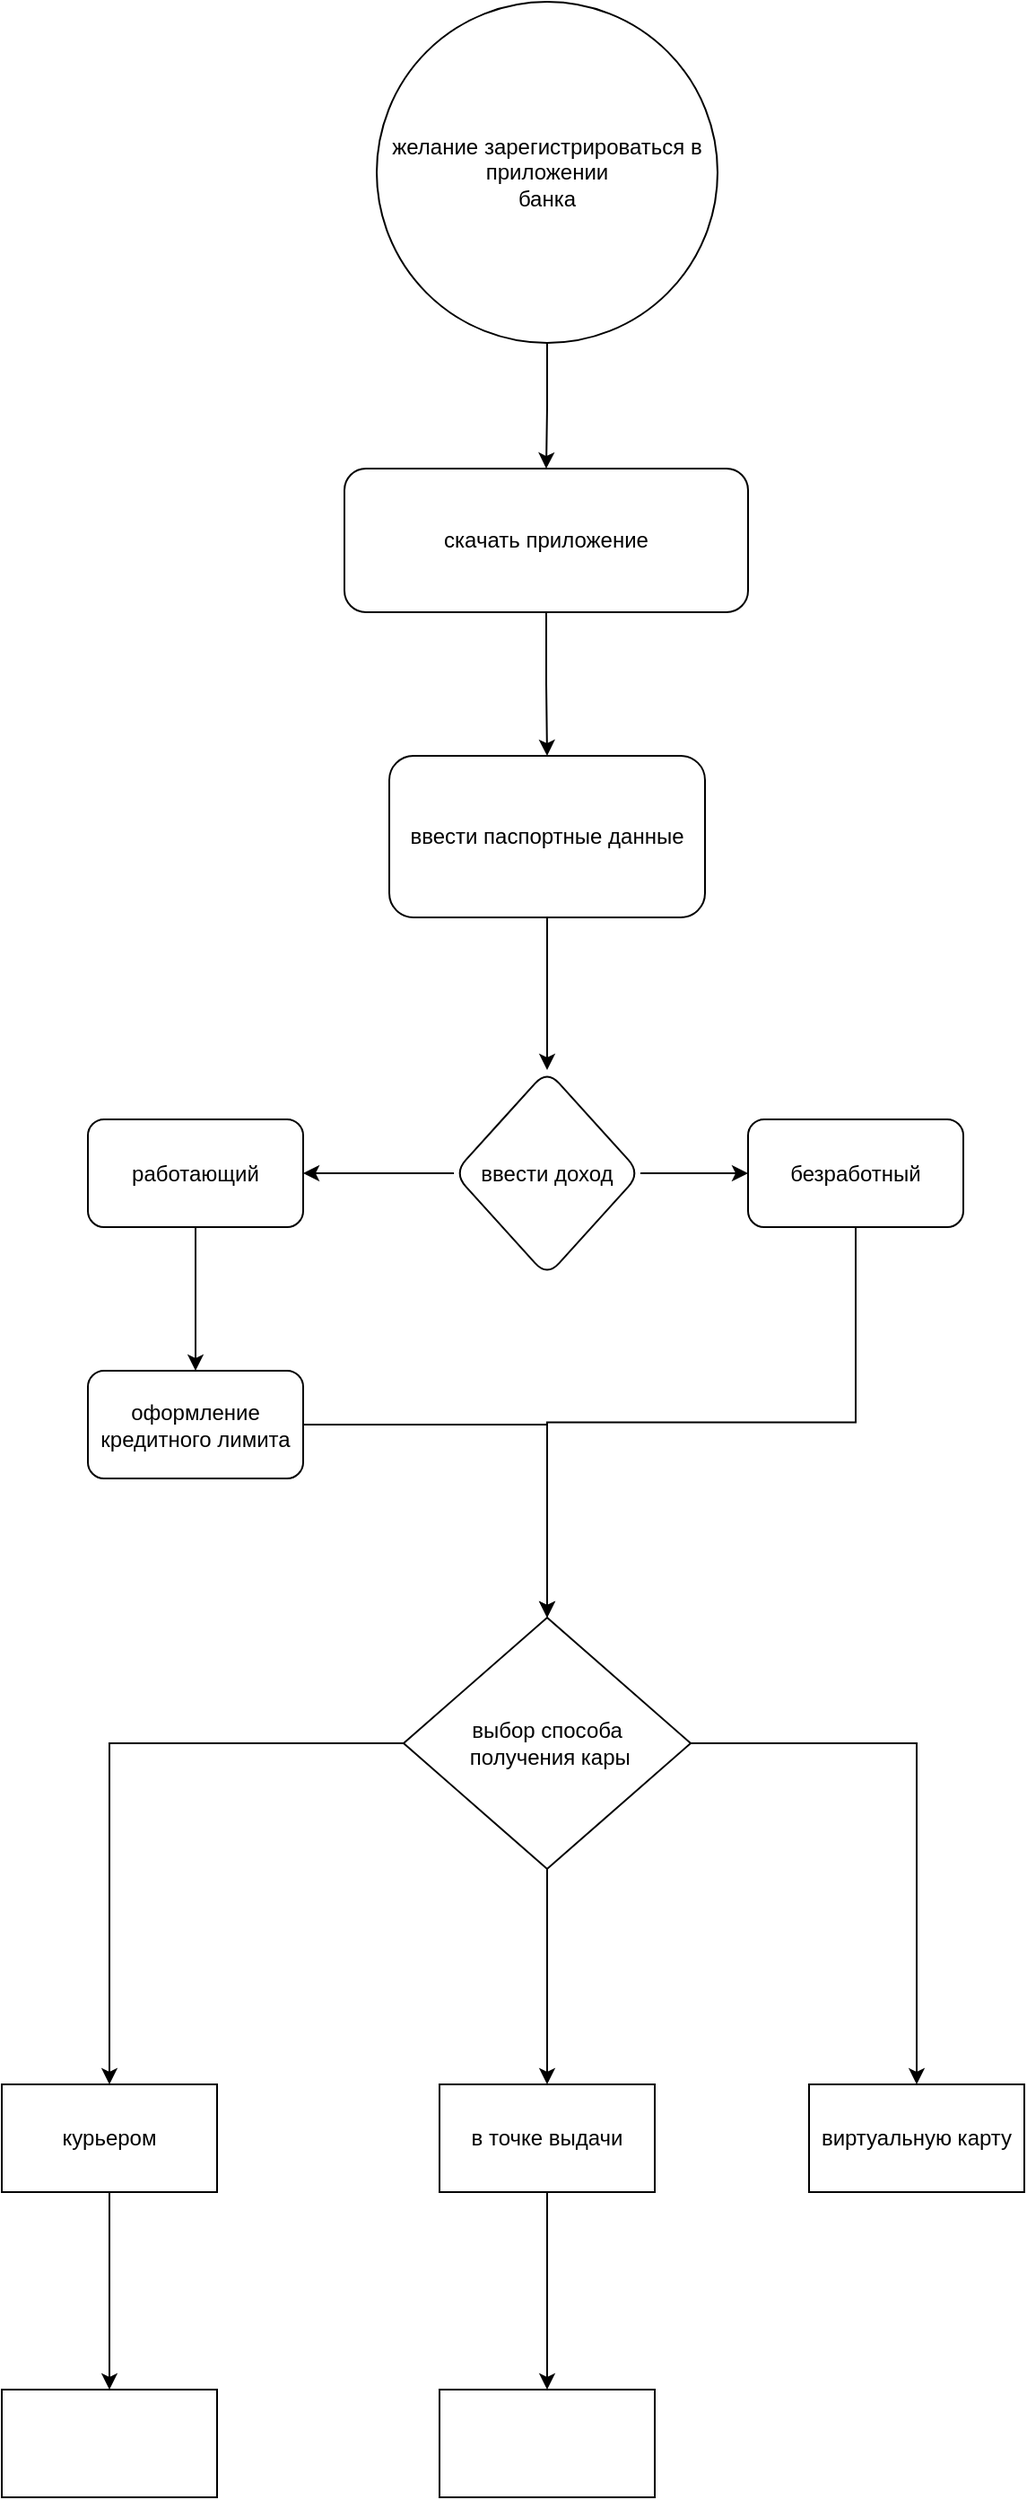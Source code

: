 <mxfile version="15.6.2" type="github">
  <diagram id="Uvce87NN2cfM5ST-oc0T" name="Page-1">
    <mxGraphModel dx="2261" dy="1085" grid="1" gridSize="10" guides="1" tooltips="1" connect="1" arrows="1" fold="1" page="1" pageScale="1" pageWidth="827" pageHeight="1169" math="0" shadow="0">
      <root>
        <mxCell id="0" />
        <mxCell id="1" parent="0" />
        <mxCell id="iSO3i4O-jlGwYRHFAoQ7-1" style="edgeStyle=orthogonalEdgeStyle;rounded=0;orthogonalLoop=1;jettySize=auto;html=1;exitX=0.5;exitY=1;exitDx=0;exitDy=0;entryX=0.5;entryY=0;entryDx=0;entryDy=0;" edge="1" parent="1" source="iSO3i4O-jlGwYRHFAoQ7-2" target="iSO3i4O-jlGwYRHFAoQ7-4">
          <mxGeometry relative="1" as="geometry" />
        </mxCell>
        <mxCell id="iSO3i4O-jlGwYRHFAoQ7-2" value="желание зарегистрироваться в приложении&lt;br&gt;банка" style="ellipse;whiteSpace=wrap;html=1;aspect=fixed;" vertex="1" parent="1">
          <mxGeometry x="319" y="180" width="190" height="190" as="geometry" />
        </mxCell>
        <mxCell id="iSO3i4O-jlGwYRHFAoQ7-13" style="edgeStyle=orthogonalEdgeStyle;rounded=0;orthogonalLoop=1;jettySize=auto;html=1;exitX=0.5;exitY=1;exitDx=0;exitDy=0;entryX=0.5;entryY=0;entryDx=0;entryDy=0;" edge="1" parent="1" source="iSO3i4O-jlGwYRHFAoQ7-4" target="iSO3i4O-jlGwYRHFAoQ7-14">
          <mxGeometry relative="1" as="geometry">
            <mxPoint x="414" y="670" as="targetPoint" />
          </mxGeometry>
        </mxCell>
        <mxCell id="iSO3i4O-jlGwYRHFAoQ7-4" value="скачать приложение" style="rounded=1;whiteSpace=wrap;html=1;" vertex="1" parent="1">
          <mxGeometry x="301" y="440" width="225" height="80" as="geometry" />
        </mxCell>
        <mxCell id="iSO3i4O-jlGwYRHFAoQ7-18" value="" style="edgeStyle=orthogonalEdgeStyle;rounded=0;orthogonalLoop=1;jettySize=auto;html=1;" edge="1" parent="1" source="iSO3i4O-jlGwYRHFAoQ7-14" target="iSO3i4O-jlGwYRHFAoQ7-17">
          <mxGeometry relative="1" as="geometry" />
        </mxCell>
        <mxCell id="iSO3i4O-jlGwYRHFAoQ7-14" value="ввести паспортные данные" style="rounded=1;whiteSpace=wrap;html=1;" vertex="1" parent="1">
          <mxGeometry x="326" y="600" width="176" height="90" as="geometry" />
        </mxCell>
        <mxCell id="iSO3i4O-jlGwYRHFAoQ7-20" value="" style="edgeStyle=orthogonalEdgeStyle;rounded=0;orthogonalLoop=1;jettySize=auto;html=1;" edge="1" parent="1" source="iSO3i4O-jlGwYRHFAoQ7-17" target="iSO3i4O-jlGwYRHFAoQ7-19">
          <mxGeometry relative="1" as="geometry" />
        </mxCell>
        <mxCell id="iSO3i4O-jlGwYRHFAoQ7-22" value="" style="edgeStyle=orthogonalEdgeStyle;rounded=0;orthogonalLoop=1;jettySize=auto;html=1;" edge="1" parent="1" source="iSO3i4O-jlGwYRHFAoQ7-17" target="iSO3i4O-jlGwYRHFAoQ7-21">
          <mxGeometry relative="1" as="geometry" />
        </mxCell>
        <mxCell id="iSO3i4O-jlGwYRHFAoQ7-17" value="ввести доход" style="rhombus;whiteSpace=wrap;html=1;rounded=1;" vertex="1" parent="1">
          <mxGeometry x="362" y="775" width="104" height="115" as="geometry" />
        </mxCell>
        <mxCell id="iSO3i4O-jlGwYRHFAoQ7-24" value="" style="edgeStyle=orthogonalEdgeStyle;rounded=0;orthogonalLoop=1;jettySize=auto;html=1;" edge="1" parent="1" source="iSO3i4O-jlGwYRHFAoQ7-19" target="iSO3i4O-jlGwYRHFAoQ7-23">
          <mxGeometry relative="1" as="geometry" />
        </mxCell>
        <mxCell id="iSO3i4O-jlGwYRHFAoQ7-19" value="работающий" style="whiteSpace=wrap;html=1;rounded=1;" vertex="1" parent="1">
          <mxGeometry x="158" y="802.5" width="120" height="60" as="geometry" />
        </mxCell>
        <mxCell id="iSO3i4O-jlGwYRHFAoQ7-29" style="edgeStyle=orthogonalEdgeStyle;rounded=0;orthogonalLoop=1;jettySize=auto;html=1;exitX=0.5;exitY=1;exitDx=0;exitDy=0;" edge="1" parent="1" source="iSO3i4O-jlGwYRHFAoQ7-21" target="iSO3i4O-jlGwYRHFAoQ7-28">
          <mxGeometry relative="1" as="geometry" />
        </mxCell>
        <mxCell id="iSO3i4O-jlGwYRHFAoQ7-21" value="безработный" style="whiteSpace=wrap;html=1;rounded=1;" vertex="1" parent="1">
          <mxGeometry x="526" y="802.5" width="120" height="60" as="geometry" />
        </mxCell>
        <mxCell id="iSO3i4O-jlGwYRHFAoQ7-26" value="" style="edgeStyle=orthogonalEdgeStyle;rounded=0;orthogonalLoop=1;jettySize=auto;html=1;entryX=0.5;entryY=0;entryDx=0;entryDy=0;" edge="1" parent="1" source="iSO3i4O-jlGwYRHFAoQ7-23" target="iSO3i4O-jlGwYRHFAoQ7-28">
          <mxGeometry relative="1" as="geometry">
            <mxPoint x="400" y="1082.5" as="targetPoint" />
          </mxGeometry>
        </mxCell>
        <mxCell id="iSO3i4O-jlGwYRHFAoQ7-23" value="оформление кредитного лимита" style="whiteSpace=wrap;html=1;rounded=1;" vertex="1" parent="1">
          <mxGeometry x="158" y="942.5" width="120" height="60" as="geometry" />
        </mxCell>
        <mxCell id="iSO3i4O-jlGwYRHFAoQ7-31" value="" style="edgeStyle=orthogonalEdgeStyle;rounded=0;orthogonalLoop=1;jettySize=auto;html=1;" edge="1" parent="1" source="iSO3i4O-jlGwYRHFAoQ7-28" target="iSO3i4O-jlGwYRHFAoQ7-30">
          <mxGeometry relative="1" as="geometry" />
        </mxCell>
        <mxCell id="iSO3i4O-jlGwYRHFAoQ7-33" value="" style="edgeStyle=orthogonalEdgeStyle;rounded=0;orthogonalLoop=1;jettySize=auto;html=1;" edge="1" parent="1" source="iSO3i4O-jlGwYRHFAoQ7-28" target="iSO3i4O-jlGwYRHFAoQ7-32">
          <mxGeometry relative="1" as="geometry" />
        </mxCell>
        <mxCell id="iSO3i4O-jlGwYRHFAoQ7-35" value="" style="edgeStyle=orthogonalEdgeStyle;rounded=0;orthogonalLoop=1;jettySize=auto;html=1;" edge="1" parent="1" source="iSO3i4O-jlGwYRHFAoQ7-28" target="iSO3i4O-jlGwYRHFAoQ7-34">
          <mxGeometry relative="1" as="geometry" />
        </mxCell>
        <mxCell id="iSO3i4O-jlGwYRHFAoQ7-28" value="выбор способа&lt;br&gt;&amp;nbsp;получения кары" style="rhombus;whiteSpace=wrap;html=1;" vertex="1" parent="1">
          <mxGeometry x="334" y="1080" width="160" height="140" as="geometry" />
        </mxCell>
        <mxCell id="iSO3i4O-jlGwYRHFAoQ7-37" value="" style="edgeStyle=orthogonalEdgeStyle;rounded=0;orthogonalLoop=1;jettySize=auto;html=1;" edge="1" parent="1" source="iSO3i4O-jlGwYRHFAoQ7-30" target="iSO3i4O-jlGwYRHFAoQ7-36">
          <mxGeometry relative="1" as="geometry" />
        </mxCell>
        <mxCell id="iSO3i4O-jlGwYRHFAoQ7-30" value="курьером" style="whiteSpace=wrap;html=1;" vertex="1" parent="1">
          <mxGeometry x="110" y="1340" width="120" height="60" as="geometry" />
        </mxCell>
        <mxCell id="iSO3i4O-jlGwYRHFAoQ7-32" value="виртуальную карту" style="whiteSpace=wrap;html=1;" vertex="1" parent="1">
          <mxGeometry x="560" y="1340" width="120" height="60" as="geometry" />
        </mxCell>
        <mxCell id="iSO3i4O-jlGwYRHFAoQ7-39" value="" style="edgeStyle=orthogonalEdgeStyle;rounded=0;orthogonalLoop=1;jettySize=auto;html=1;" edge="1" parent="1" source="iSO3i4O-jlGwYRHFAoQ7-34" target="iSO3i4O-jlGwYRHFAoQ7-38">
          <mxGeometry relative="1" as="geometry" />
        </mxCell>
        <mxCell id="iSO3i4O-jlGwYRHFAoQ7-34" value="в точке выдачи" style="whiteSpace=wrap;html=1;" vertex="1" parent="1">
          <mxGeometry x="354" y="1340" width="120" height="60" as="geometry" />
        </mxCell>
        <mxCell id="iSO3i4O-jlGwYRHFAoQ7-36" value="" style="whiteSpace=wrap;html=1;" vertex="1" parent="1">
          <mxGeometry x="110" y="1510" width="120" height="60" as="geometry" />
        </mxCell>
        <mxCell id="iSO3i4O-jlGwYRHFAoQ7-38" value="" style="whiteSpace=wrap;html=1;" vertex="1" parent="1">
          <mxGeometry x="354" y="1510" width="120" height="60" as="geometry" />
        </mxCell>
      </root>
    </mxGraphModel>
  </diagram>
</mxfile>
